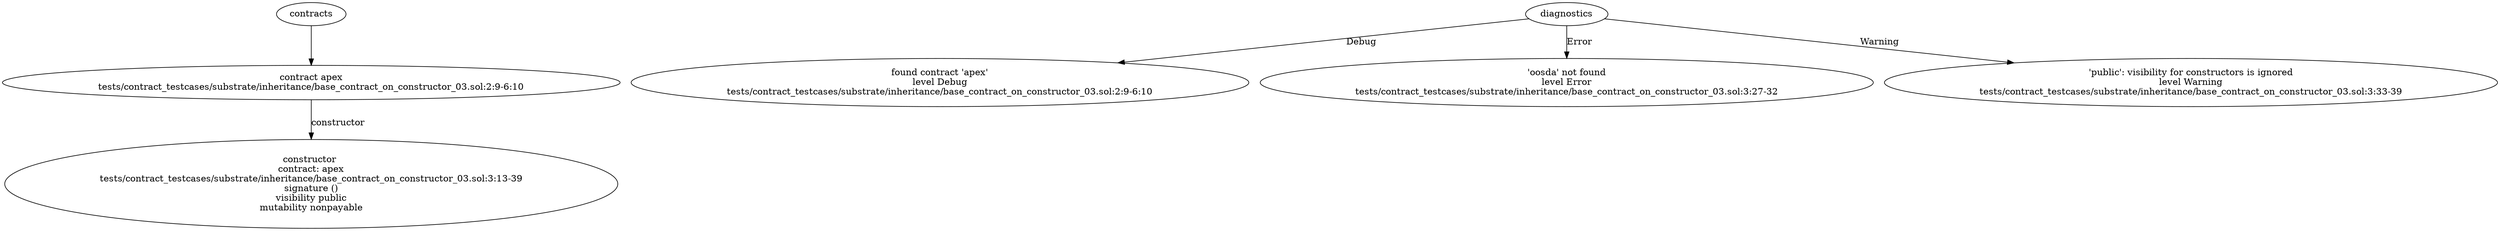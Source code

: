 strict digraph "tests/contract_testcases/substrate/inheritance/base_contract_on_constructor_03.sol" {
	contract [label="contract apex\ntests/contract_testcases/substrate/inheritance/base_contract_on_constructor_03.sol:2:9-6:10"]
	node_2 [label="constructor \ncontract: apex\ntests/contract_testcases/substrate/inheritance/base_contract_on_constructor_03.sol:3:13-39\nsignature ()\nvisibility public\nmutability nonpayable"]
	diagnostic [label="found contract 'apex'\nlevel Debug\ntests/contract_testcases/substrate/inheritance/base_contract_on_constructor_03.sol:2:9-6:10"]
	diagnostic_5 [label="'oosda' not found\nlevel Error\ntests/contract_testcases/substrate/inheritance/base_contract_on_constructor_03.sol:3:27-32"]
	diagnostic_6 [label="'public': visibility for constructors is ignored\nlevel Warning\ntests/contract_testcases/substrate/inheritance/base_contract_on_constructor_03.sol:3:33-39"]
	contracts -> contract
	contract -> node_2 [label="constructor"]
	diagnostics -> diagnostic [label="Debug"]
	diagnostics -> diagnostic_5 [label="Error"]
	diagnostics -> diagnostic_6 [label="Warning"]
}
